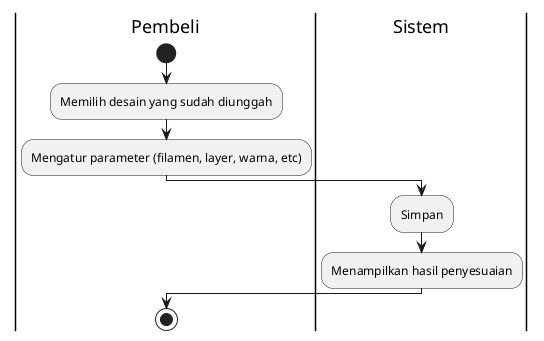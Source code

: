 @startuml
|Pembeli|
start
:Memilih desain yang sudah diunggah;
:Mengatur parameter (filamen, layer, warna, etc);
|Sistem|
:Simpan;
:Menampilkan hasil penyesuaian;
|Pembeli|
stop
@enduml
